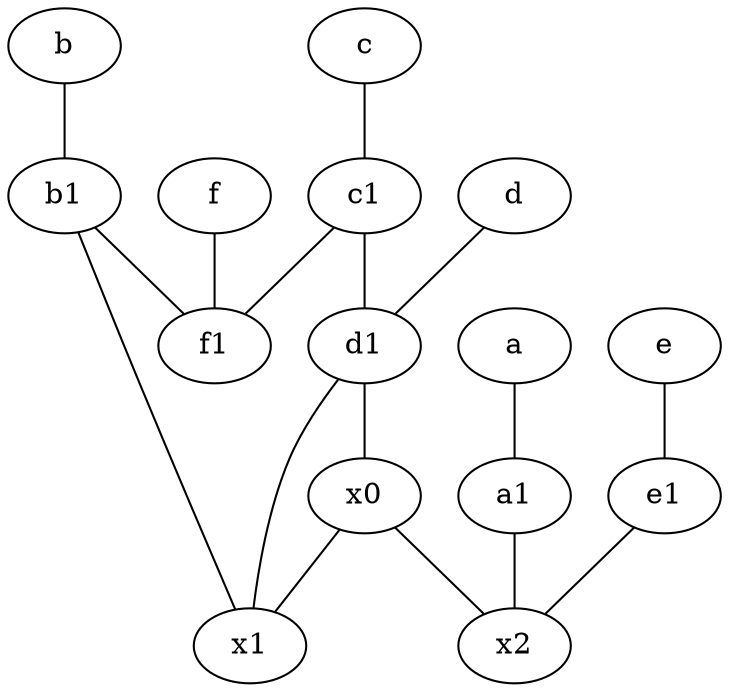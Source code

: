 graph {
	node [labelfontsize=50]
	f [labelfontsize=50 pos="3,9!"]
	x0 [labelfontsize=50]
	c [labelfontsize=50 pos="4.5,2!"]
	b [labelfontsize=50 pos="10,4!"]
	a1 [labelfontsize=50 pos="8,3!"]
	b1 [labelfontsize=50 pos="9,4!"]
	e1 [labelfontsize=50 pos="7,7!"]
	d [labelfontsize=50 pos="2,5!"]
	x1 [labelfontsize=50]
	a [labelfontsize=50 pos="8,2!"]
	c1 [labelfontsize=50 pos="4.5,3!"]
	e [labelfontsize=50 pos="7,9!"]
	d1 [labelfontsize=50 pos="3,5!"]
	x2 [labelfontsize=50]
	f1 [labelfontsize=50 pos="3,8!"]
	a -- a1
	c1 -- d1
	b1 -- x1
	x0 -- x2
	b1 -- f1
	e1 -- x2
	b -- b1
	d1 -- x1
	e -- e1
	c -- c1
	c1 -- f1
	a1 -- x2
	f -- f1
	d1 -- x0
	d -- d1
	x0 -- x1
}
